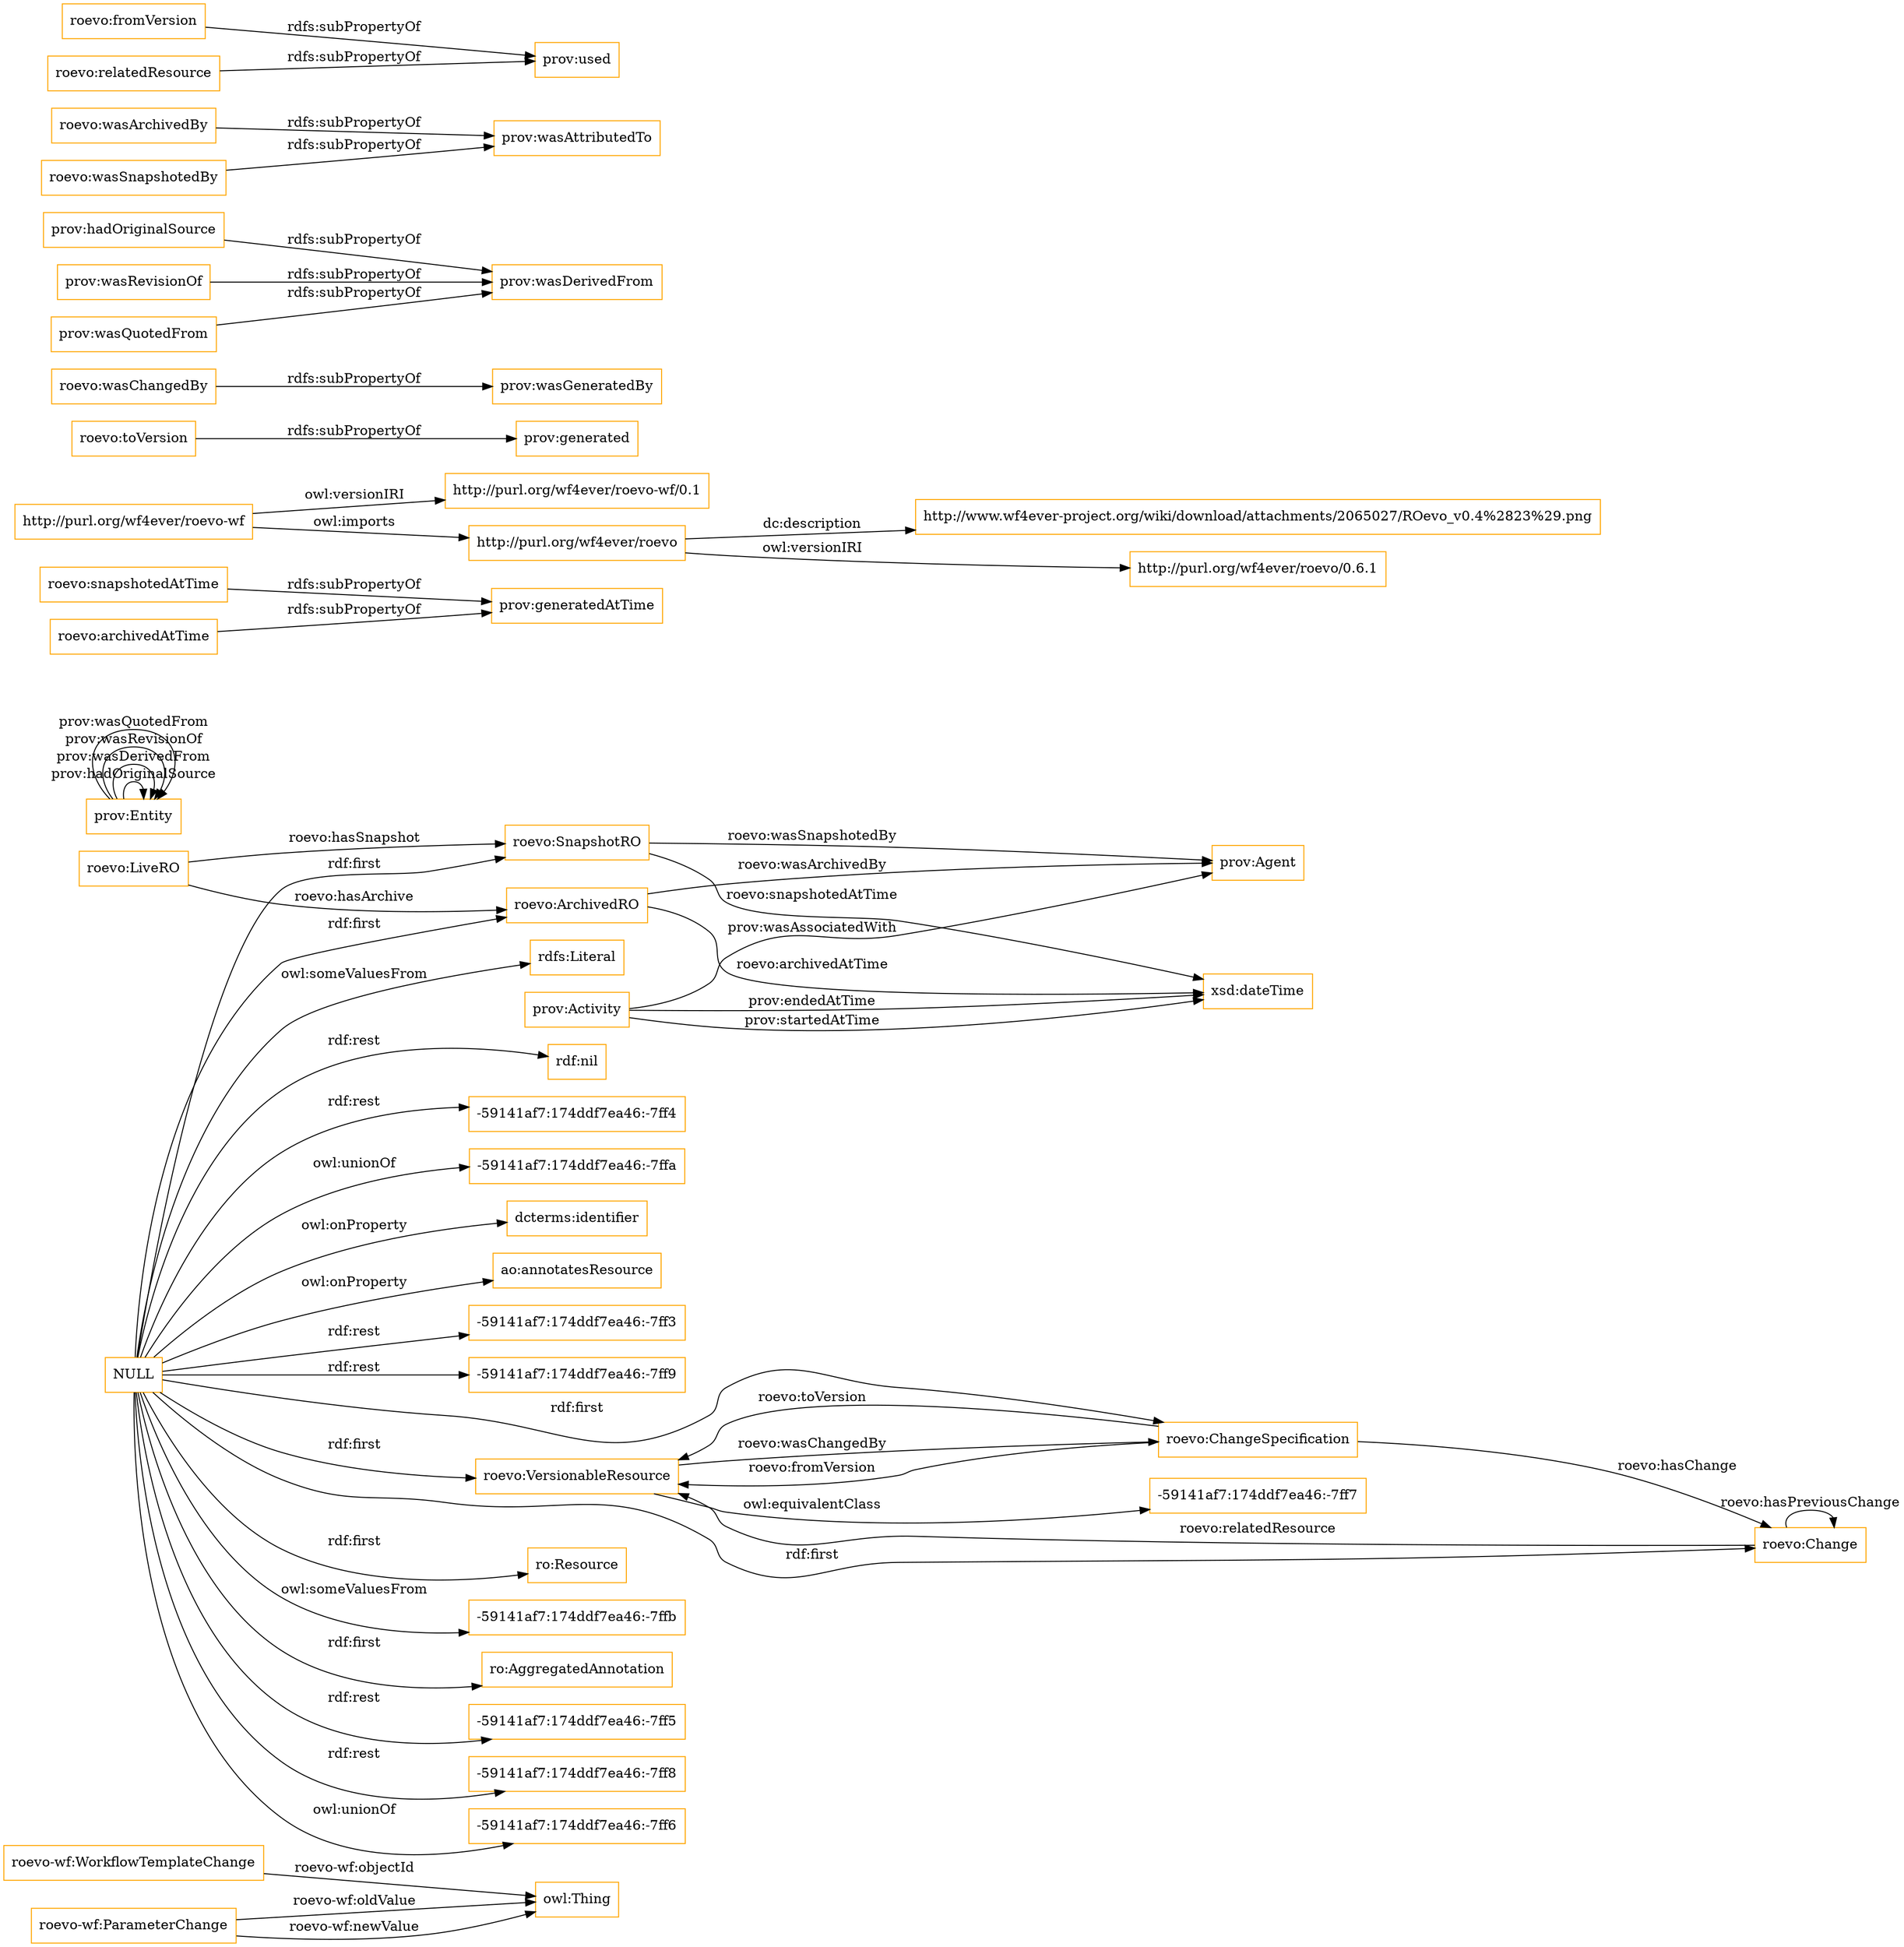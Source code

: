 digraph ar2dtool_diagram { 
rankdir=LR;
size="1501"
node [shape = rectangle, color="orange"]; "roevo-wf:WorkflowTemplateChange" "roevo-wf:ParameterChange" "prov:Agent" "roevo:VersionableResource" "ro:Resource" "roevo:LiveRO" "roevo:ChangeSpecification" "-59141af7:174ddf7ea46:-7ffb" "-59141af7:174ddf7ea46:-7ff7" "roevo:SnapshotRO" "roevo:Change" "roevo:ArchivedRO" "ro:AggregatedAnnotation" "prov:Entity" "prov:Activity" ; /*classes style*/
	"NULL" -> "ro:Resource" [ label = "rdf:first" ];
	"NULL" -> "ro:AggregatedAnnotation" [ label = "rdf:first" ];
	"NULL" -> "roevo:ArchivedRO" [ label = "rdf:first" ];
	"NULL" -> "-59141af7:174ddf7ea46:-7ff5" [ label = "rdf:rest" ];
	"NULL" -> "-59141af7:174ddf7ea46:-7ff8" [ label = "rdf:rest" ];
	"NULL" -> "-59141af7:174ddf7ea46:-7ff6" [ label = "owl:unionOf" ];
	"NULL" -> "roevo:SnapshotRO" [ label = "rdf:first" ];
	"NULL" -> "roevo:Change" [ label = "rdf:first" ];
	"NULL" -> "-59141af7:174ddf7ea46:-7ffb" [ label = "owl:someValuesFrom" ];
	"NULL" -> "roevo:ChangeSpecification" [ label = "rdf:first" ];
	"NULL" -> "rdfs:Literal" [ label = "owl:someValuesFrom" ];
	"NULL" -> "rdf:nil" [ label = "rdf:rest" ];
	"NULL" -> "roevo:VersionableResource" [ label = "rdf:first" ];
	"NULL" -> "-59141af7:174ddf7ea46:-7ff4" [ label = "rdf:rest" ];
	"NULL" -> "-59141af7:174ddf7ea46:-7ffa" [ label = "owl:unionOf" ];
	"NULL" -> "dcterms:identifier" [ label = "owl:onProperty" ];
	"NULL" -> "ao:annotatesResource" [ label = "owl:onProperty" ];
	"NULL" -> "-59141af7:174ddf7ea46:-7ff3" [ label = "rdf:rest" ];
	"NULL" -> "-59141af7:174ddf7ea46:-7ff9" [ label = "rdf:rest" ];
	"roevo:snapshotedAtTime" -> "prov:generatedAtTime" [ label = "rdfs:subPropertyOf" ];
	"roevo:VersionableResource" -> "-59141af7:174ddf7ea46:-7ff7" [ label = "owl:equivalentClass" ];
	"http://purl.org/wf4ever/roevo-wf" -> "http://purl.org/wf4ever/roevo-wf/0.1" [ label = "owl:versionIRI" ];
	"http://purl.org/wf4ever/roevo-wf" -> "http://purl.org/wf4ever/roevo" [ label = "owl:imports" ];
	"roevo:toVersion" -> "prov:generated" [ label = "rdfs:subPropertyOf" ];
	"http://purl.org/wf4ever/roevo" -> "http://www.wf4ever-project.org/wiki/download/attachments/2065027/ROevo_v0.4%2823%29.png" [ label = "dc:description" ];
	"http://purl.org/wf4ever/roevo" -> "http://purl.org/wf4ever/roevo/0.6.1" [ label = "owl:versionIRI" ];
	"roevo:wasChangedBy" -> "prov:wasGeneratedBy" [ label = "rdfs:subPropertyOf" ];
	"prov:hadOriginalSource" -> "prov:wasDerivedFrom" [ label = "rdfs:subPropertyOf" ];
	"roevo:wasArchivedBy" -> "prov:wasAttributedTo" [ label = "rdfs:subPropertyOf" ];
	"prov:wasRevisionOf" -> "prov:wasDerivedFrom" [ label = "rdfs:subPropertyOf" ];
	"roevo:archivedAtTime" -> "prov:generatedAtTime" [ label = "rdfs:subPropertyOf" ];
	"roevo:fromVersion" -> "prov:used" [ label = "rdfs:subPropertyOf" ];
	"prov:wasQuotedFrom" -> "prov:wasDerivedFrom" [ label = "rdfs:subPropertyOf" ];
	"roevo:relatedResource" -> "prov:used" [ label = "rdfs:subPropertyOf" ];
	"roevo:wasSnapshotedBy" -> "prov:wasAttributedTo" [ label = "rdfs:subPropertyOf" ];
	"roevo-wf:WorkflowTemplateChange" -> "owl:Thing" [ label = "roevo-wf:objectId" ];
	"roevo:ChangeSpecification" -> "roevo:VersionableResource" [ label = "roevo:fromVersion" ];
	"roevo:ChangeSpecification" -> "roevo:Change" [ label = "roevo:hasChange" ];
	"prov:Activity" -> "prov:Agent" [ label = "prov:wasAssociatedWith" ];
	"roevo:Change" -> "roevo:VersionableResource" [ label = "roevo:relatedResource" ];
	"prov:Activity" -> "xsd:dateTime" [ label = "prov:endedAtTime" ];
	"roevo-wf:ParameterChange" -> "owl:Thing" [ label = "roevo-wf:oldValue" ];
	"roevo:ChangeSpecification" -> "roevo:VersionableResource" [ label = "roevo:toVersion" ];
	"roevo:ArchivedRO" -> "xsd:dateTime" [ label = "roevo:archivedAtTime" ];
	"roevo:SnapshotRO" -> "prov:Agent" [ label = "roevo:wasSnapshotedBy" ];
	"prov:Entity" -> "prov:Entity" [ label = "prov:hadOriginalSource" ];
	"prov:Entity" -> "prov:Entity" [ label = "prov:wasDerivedFrom" ];
	"roevo:SnapshotRO" -> "xsd:dateTime" [ label = "roevo:snapshotedAtTime" ];
	"prov:Activity" -> "xsd:dateTime" [ label = "prov:startedAtTime" ];
	"roevo:ArchivedRO" -> "prov:Agent" [ label = "roevo:wasArchivedBy" ];
	"prov:Entity" -> "prov:Entity" [ label = "prov:wasRevisionOf" ];
	"roevo:LiveRO" -> "roevo:SnapshotRO" [ label = "roevo:hasSnapshot" ];
	"roevo:LiveRO" -> "roevo:ArchivedRO" [ label = "roevo:hasArchive" ];
	"prov:Entity" -> "prov:Entity" [ label = "prov:wasQuotedFrom" ];
	"roevo:VersionableResource" -> "roevo:ChangeSpecification" [ label = "roevo:wasChangedBy" ];
	"roevo:Change" -> "roevo:Change" [ label = "roevo:hasPreviousChange" ];
	"roevo-wf:ParameterChange" -> "owl:Thing" [ label = "roevo-wf:newValue" ];

}
